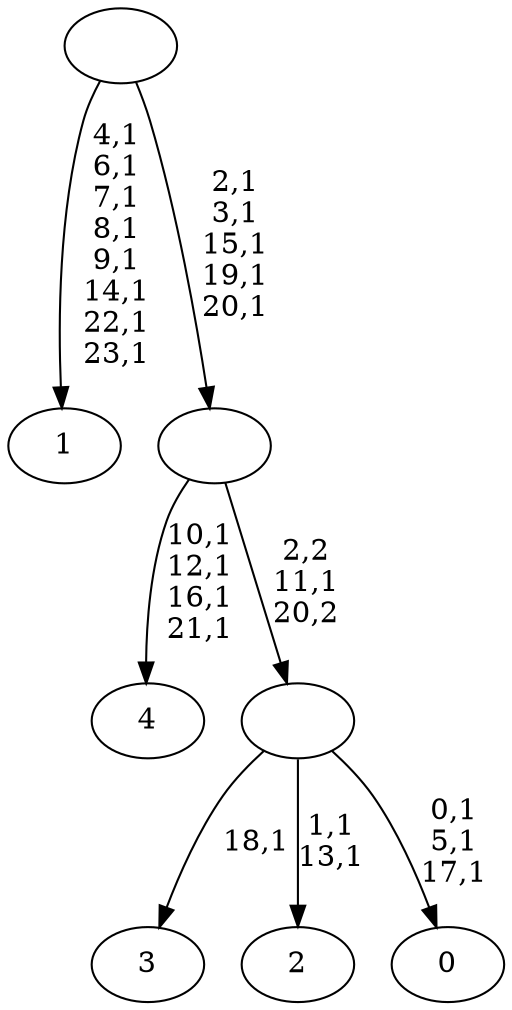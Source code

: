 digraph T {
	29 [label="4"]
	24 [label="3"]
	22 [label="2"]
	19 [label="1"]
	10 [label="0"]
	6 [label=""]
	5 [label=""]
	0 [label=""]
	6 -> 10 [label="0,1\n5,1\n17,1"]
	6 -> 22 [label="1,1\n13,1"]
	6 -> 24 [label="18,1"]
	5 -> 29 [label="10,1\n12,1\n16,1\n21,1"]
	5 -> 6 [label="2,2\n11,1\n20,2"]
	0 -> 5 [label="2,1\n3,1\n15,1\n19,1\n20,1"]
	0 -> 19 [label="4,1\n6,1\n7,1\n8,1\n9,1\n14,1\n22,1\n23,1"]
}
